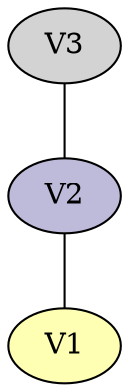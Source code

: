 graph colored {
node [style=filled colorscheme="set312"];
V2--V1;
V3--V2;
V1[fillcolor="2"];
V2[fillcolor="3"];
}